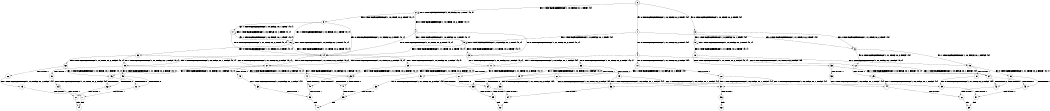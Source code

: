 digraph BCG {
size = "7, 10.5";
center = TRUE;
node [shape = circle];
0 [peripheries = 2];
0 -> 1 [label = "EX !0 !ATOMIC_EXCH_BRANCH (1, +0, TRUE, +0, 2, TRUE) !{0}"];
0 -> 2 [label = "EX !1 !ATOMIC_EXCH_BRANCH (1, +0, FALSE, +0, 1, TRUE) !{0}"];
0 -> 3 [label = "EX !0 !ATOMIC_EXCH_BRANCH (1, +0, TRUE, +0, 2, TRUE) !{0}"];
1 -> 4 [label = "EX !0 !ATOMIC_EXCH_BRANCH (1, +1, TRUE, +0, 2, TRUE) !{0}"];
1 -> 5 [label = "EX !1 !ATOMIC_EXCH_BRANCH (1, +0, FALSE, +0, 1, TRUE) !{0}"];
1 -> 6 [label = "EX !0 !ATOMIC_EXCH_BRANCH (1, +1, TRUE, +0, 2, TRUE) !{0}"];
2 -> 2 [label = "EX !1 !ATOMIC_EXCH_BRANCH (1, +0, FALSE, +0, 1, TRUE) !{0, 1}"];
2 -> 7 [label = "EX !0 !ATOMIC_EXCH_BRANCH (1, +0, TRUE, +0, 2, TRUE) !{0, 1}"];
2 -> 8 [label = "EX !0 !ATOMIC_EXCH_BRANCH (1, +0, TRUE, +0, 2, TRUE) !{0, 1}"];
3 -> 9 [label = "EX !1 !ATOMIC_EXCH_BRANCH (1, +0, FALSE, +0, 1, TRUE) !{0}"];
3 -> 6 [label = "EX !0 !ATOMIC_EXCH_BRANCH (1, +1, TRUE, +0, 2, TRUE) !{0}"];
4 -> 10 [label = "EX !0 !ATOMIC_EXCH_BRANCH (1, +1, TRUE, +0, 2, FALSE) !{0}"];
4 -> 11 [label = "EX !1 !ATOMIC_EXCH_BRANCH (1, +0, FALSE, +0, 1, FALSE) !{0}"];
4 -> 12 [label = "EX !0 !ATOMIC_EXCH_BRANCH (1, +1, TRUE, +0, 2, FALSE) !{0}"];
5 -> 13 [label = "EX !0 !ATOMIC_EXCH_BRANCH (1, +1, TRUE, +0, 2, TRUE) !{0, 1}"];
5 -> 5 [label = "EX !1 !ATOMIC_EXCH_BRANCH (1, +0, FALSE, +0, 1, TRUE) !{0, 1}"];
5 -> 14 [label = "EX !0 !ATOMIC_EXCH_BRANCH (1, +1, TRUE, +0, 2, TRUE) !{0, 1}"];
6 -> 15 [label = "EX !1 !ATOMIC_EXCH_BRANCH (1, +0, FALSE, +0, 1, FALSE) !{0}"];
6 -> 12 [label = "EX !0 !ATOMIC_EXCH_BRANCH (1, +1, TRUE, +0, 2, FALSE) !{0}"];
7 -> 13 [label = "EX !0 !ATOMIC_EXCH_BRANCH (1, +1, TRUE, +0, 2, TRUE) !{0, 1}"];
7 -> 5 [label = "EX !1 !ATOMIC_EXCH_BRANCH (1, +0, FALSE, +0, 1, TRUE) !{0, 1}"];
7 -> 14 [label = "EX !0 !ATOMIC_EXCH_BRANCH (1, +1, TRUE, +0, 2, TRUE) !{0, 1}"];
8 -> 16 [label = "EX !1 !ATOMIC_EXCH_BRANCH (1, +0, FALSE, +0, 1, TRUE) !{0, 1}"];
8 -> 14 [label = "EX !0 !ATOMIC_EXCH_BRANCH (1, +1, TRUE, +0, 2, TRUE) !{0, 1}"];
8 -> 17 [label = "EX !1 !ATOMIC_EXCH_BRANCH (1, +0, FALSE, +0, 1, TRUE) !{0, 1}"];
9 -> 18 [label = "EX !0 !ATOMIC_EXCH_BRANCH (1, +1, TRUE, +0, 2, TRUE) !{0, 1}"];
9 -> 9 [label = "EX !1 !ATOMIC_EXCH_BRANCH (1, +0, FALSE, +0, 1, TRUE) !{0, 1}"];
10 -> 19 [label = "EX !1 !ATOMIC_EXCH_BRANCH (1, +0, FALSE, +0, 1, FALSE) !{0}"];
10 -> 20 [label = "TERMINATE !0"];
11 -> 21 [label = "EX !0 !ATOMIC_EXCH_BRANCH (1, +1, TRUE, +0, 2, FALSE) !{0, 1}"];
11 -> 22 [label = "TERMINATE !1"];
11 -> 23 [label = "EX !0 !ATOMIC_EXCH_BRANCH (1, +1, TRUE, +0, 2, FALSE) !{0, 1}"];
12 -> 24 [label = "EX !1 !ATOMIC_EXCH_BRANCH (1, +0, FALSE, +0, 1, FALSE) !{0}"];
12 -> 25 [label = "TERMINATE !0"];
13 -> 26 [label = "EX !0 !ATOMIC_EXCH_BRANCH (1, +1, TRUE, +0, 2, FALSE) !{0, 1}"];
13 -> 11 [label = "EX !1 !ATOMIC_EXCH_BRANCH (1, +0, FALSE, +0, 1, FALSE) !{0, 1}"];
13 -> 27 [label = "EX !0 !ATOMIC_EXCH_BRANCH (1, +1, TRUE, +0, 2, FALSE) !{0, 1}"];
14 -> 28 [label = "EX !1 !ATOMIC_EXCH_BRANCH (1, +0, FALSE, +0, 1, FALSE) !{0, 1}"];
14 -> 27 [label = "EX !0 !ATOMIC_EXCH_BRANCH (1, +1, TRUE, +0, 2, FALSE) !{0, 1}"];
14 -> 29 [label = "EX !1 !ATOMIC_EXCH_BRANCH (1, +0, FALSE, +0, 1, FALSE) !{0, 1}"];
15 -> 30 [label = "EX !0 !ATOMIC_EXCH_BRANCH (1, +1, TRUE, +0, 2, FALSE) !{0, 1}"];
15 -> 31 [label = "TERMINATE !1"];
16 -> 32 [label = "EX !0 !ATOMIC_EXCH_BRANCH (1, +1, TRUE, +0, 2, TRUE) !{0, 1}"];
16 -> 16 [label = "EX !1 !ATOMIC_EXCH_BRANCH (1, +0, FALSE, +0, 1, TRUE) !{0, 1}"];
16 -> 14 [label = "EX !0 !ATOMIC_EXCH_BRANCH (1, +1, TRUE, +0, 2, TRUE) !{0, 1}"];
17 -> 16 [label = "EX !1 !ATOMIC_EXCH_BRANCH (1, +0, FALSE, +0, 1, TRUE) !{0, 1}"];
17 -> 14 [label = "EX !0 !ATOMIC_EXCH_BRANCH (1, +1, TRUE, +0, 2, TRUE) !{0, 1}"];
17 -> 17 [label = "EX !1 !ATOMIC_EXCH_BRANCH (1, +0, FALSE, +0, 1, TRUE) !{0, 1}"];
18 -> 33 [label = "EX !0 !ATOMIC_EXCH_BRANCH (1, +1, TRUE, +0, 2, FALSE) !{0, 1}"];
18 -> 15 [label = "EX !1 !ATOMIC_EXCH_BRANCH (1, +0, FALSE, +0, 1, FALSE) !{0, 1}"];
19 -> 34 [label = "TERMINATE !0"];
19 -> 35 [label = "TERMINATE !1"];
20 -> 36 [label = "EX !1 !ATOMIC_EXCH_BRANCH (1, +0, FALSE, +0, 1, FALSE) !{1}"];
20 -> 37 [label = "EX !1 !ATOMIC_EXCH_BRANCH (1, +0, FALSE, +0, 1, FALSE) !{1}"];
21 -> 34 [label = "TERMINATE !0"];
21 -> 35 [label = "TERMINATE !1"];
22 -> 38 [label = "EX !0 !ATOMIC_EXCH_BRANCH (1, +1, TRUE, +0, 2, FALSE) !{0}"];
22 -> 39 [label = "EX !0 !ATOMIC_EXCH_BRANCH (1, +1, TRUE, +0, 2, FALSE) !{0}"];
23 -> 40 [label = "TERMINATE !0"];
23 -> 41 [label = "TERMINATE !1"];
24 -> 42 [label = "TERMINATE !0"];
24 -> 43 [label = "TERMINATE !1"];
25 -> 44 [label = "EX !1 !ATOMIC_EXCH_BRANCH (1, +0, FALSE, +0, 1, FALSE) !{1}"];
26 -> 19 [label = "EX !1 !ATOMIC_EXCH_BRANCH (1, +0, FALSE, +0, 1, FALSE) !{0, 1}"];
26 -> 45 [label = "TERMINATE !0"];
27 -> 46 [label = "EX !1 !ATOMIC_EXCH_BRANCH (1, +0, FALSE, +0, 1, FALSE) !{0, 1}"];
27 -> 47 [label = "EX !1 !ATOMIC_EXCH_BRANCH (1, +0, FALSE, +0, 1, FALSE) !{0, 1}"];
27 -> 48 [label = "TERMINATE !0"];
28 -> 49 [label = "EX !0 !ATOMIC_EXCH_BRANCH (1, +1, TRUE, +0, 2, FALSE) !{0, 1}"];
28 -> 50 [label = "TERMINATE !1"];
28 -> 23 [label = "EX !0 !ATOMIC_EXCH_BRANCH (1, +1, TRUE, +0, 2, FALSE) !{0, 1}"];
29 -> 23 [label = "EX !0 !ATOMIC_EXCH_BRANCH (1, +1, TRUE, +0, 2, FALSE) !{0, 1}"];
29 -> 51 [label = "TERMINATE !1"];
30 -> 42 [label = "TERMINATE !0"];
30 -> 43 [label = "TERMINATE !1"];
31 -> 39 [label = "EX !0 !ATOMIC_EXCH_BRANCH (1, +1, TRUE, +0, 2, FALSE) !{0}"];
32 -> 52 [label = "EX !0 !ATOMIC_EXCH_BRANCH (1, +1, TRUE, +0, 2, FALSE) !{0, 1}"];
32 -> 28 [label = "EX !1 !ATOMIC_EXCH_BRANCH (1, +0, FALSE, +0, 1, FALSE) !{0, 1}"];
32 -> 27 [label = "EX !0 !ATOMIC_EXCH_BRANCH (1, +1, TRUE, +0, 2, FALSE) !{0, 1}"];
33 -> 24 [label = "EX !1 !ATOMIC_EXCH_BRANCH (1, +0, FALSE, +0, 1, FALSE) !{0, 1}"];
33 -> 53 [label = "TERMINATE !0"];
34 -> 54 [label = "TERMINATE !1"];
35 -> 55 [label = "TERMINATE !0"];
36 -> 54 [label = "TERMINATE !1"];
37 -> 56 [label = "TERMINATE !1"];
38 -> 55 [label = "TERMINATE !0"];
39 -> 57 [label = "TERMINATE !0"];
40 -> 58 [label = "TERMINATE !1"];
41 -> 59 [label = "TERMINATE !0"];
42 -> 60 [label = "TERMINATE !1"];
43 -> 57 [label = "TERMINATE !0"];
44 -> 60 [label = "TERMINATE !1"];
45 -> 36 [label = "EX !1 !ATOMIC_EXCH_BRANCH (1, +0, FALSE, +0, 1, FALSE) !{1}"];
45 -> 37 [label = "EX !1 !ATOMIC_EXCH_BRANCH (1, +0, FALSE, +0, 1, FALSE) !{1}"];
46 -> 61 [label = "TERMINATE !0"];
46 -> 62 [label = "TERMINATE !1"];
47 -> 40 [label = "TERMINATE !0"];
47 -> 41 [label = "TERMINATE !1"];
48 -> 63 [label = "EX !1 !ATOMIC_EXCH_BRANCH (1, +0, FALSE, +0, 1, FALSE) !{1}"];
49 -> 61 [label = "TERMINATE !0"];
49 -> 62 [label = "TERMINATE !1"];
50 -> 64 [label = "EX !0 !ATOMIC_EXCH_BRANCH (1, +1, TRUE, +0, 2, FALSE) !{0}"];
51 -> 65 [label = "EX !0 !ATOMIC_EXCH_BRANCH (1, +1, TRUE, +0, 2, FALSE) !{0}"];
52 -> 46 [label = "EX !1 !ATOMIC_EXCH_BRANCH (1, +0, FALSE, +0, 1, FALSE) !{0, 1}"];
52 -> 66 [label = "TERMINATE !0"];
53 -> 44 [label = "EX !1 !ATOMIC_EXCH_BRANCH (1, +0, FALSE, +0, 1, FALSE) !{1}"];
54 -> 67 [label = "exit"];
55 -> 67 [label = "exit"];
56 -> 68 [label = "exit"];
57 -> 69 [label = "exit"];
58 -> 70 [label = "exit"];
59 -> 70 [label = "exit"];
60 -> 69 [label = "exit"];
61 -> 71 [label = "TERMINATE !1"];
62 -> 72 [label = "TERMINATE !0"];
63 -> 58 [label = "TERMINATE !1"];
64 -> 72 [label = "TERMINATE !0"];
65 -> 59 [label = "TERMINATE !0"];
66 -> 73 [label = "EX !1 !ATOMIC_EXCH_BRANCH (1, +0, FALSE, +0, 1, FALSE) !{1}"];
71 -> 74 [label = "exit"];
72 -> 74 [label = "exit"];
73 -> 71 [label = "TERMINATE !1"];
}
